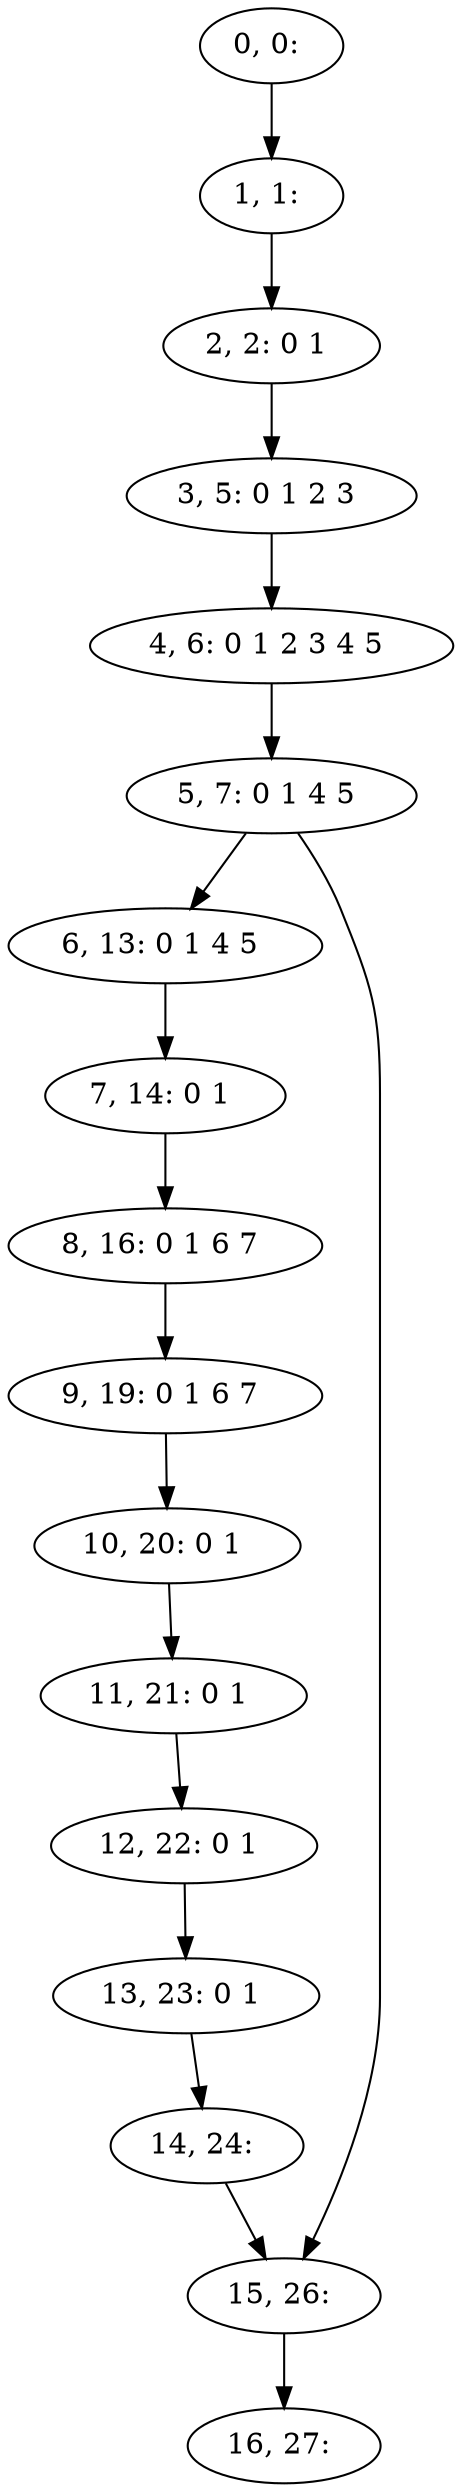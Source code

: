 digraph G {
0[label="0, 0: "];
1[label="1, 1: "];
2[label="2, 2: 0 1 "];
3[label="3, 5: 0 1 2 3 "];
4[label="4, 6: 0 1 2 3 4 5 "];
5[label="5, 7: 0 1 4 5 "];
6[label="6, 13: 0 1 4 5 "];
7[label="7, 14: 0 1 "];
8[label="8, 16: 0 1 6 7 "];
9[label="9, 19: 0 1 6 7 "];
10[label="10, 20: 0 1 "];
11[label="11, 21: 0 1 "];
12[label="12, 22: 0 1 "];
13[label="13, 23: 0 1 "];
14[label="14, 24: "];
15[label="15, 26: "];
16[label="16, 27: "];
0->1 ;
1->2 ;
2->3 ;
3->4 ;
4->5 ;
5->6 ;
5->15 ;
6->7 ;
7->8 ;
8->9 ;
9->10 ;
10->11 ;
11->12 ;
12->13 ;
13->14 ;
14->15 ;
15->16 ;
}
